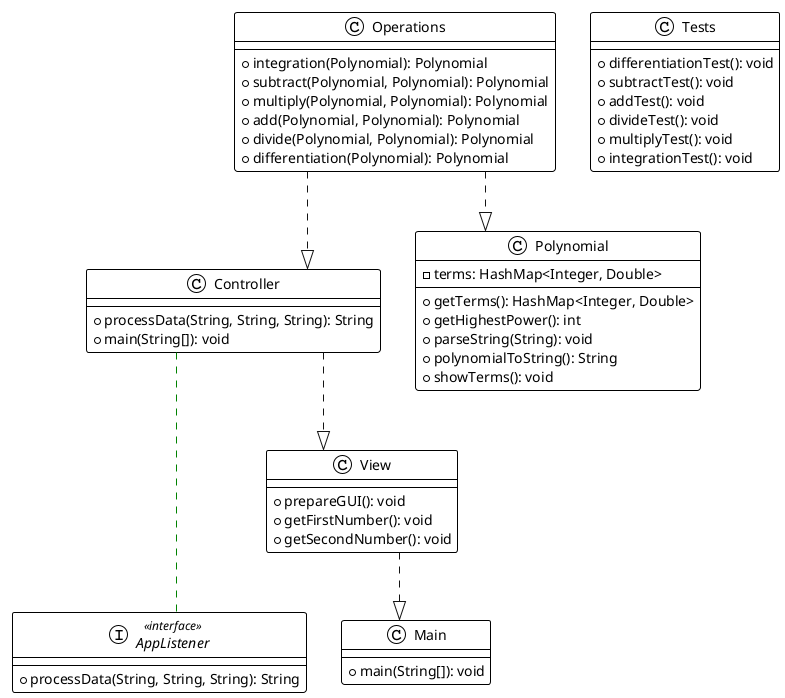 @startuml
!theme plain
top to bottom direction
skinparam linetype ortho

interface AppListener << interface >> {
  + processData(String, String, String): String
}
class Controller {
  + processData(String, String, String): String
  + main(String[]): void
}
class Main {
  + main(String[]): void
}
class Operations {
  + integration(Polynomial): Polynomial
  + subtract(Polynomial, Polynomial): Polynomial
  + multiply(Polynomial, Polynomial): Polynomial
  + add(Polynomial, Polynomial): Polynomial
  + divide(Polynomial, Polynomial): Polynomial
  + differentiation(Polynomial): Polynomial
}
class Polynomial {
  - terms: HashMap<Integer, Double>
  + getTerms(): HashMap<Integer, Double>
  + getHighestPower(): int
  + parseString(String): void
  + polynomialToString(): String
  + showTerms(): void
}
class Tests {
  + differentiationTest(): void
  + subtractTest(): void
  + addTest(): void
  + divideTest(): void
  + multiplyTest(): void
  + integrationTest(): void
}
class View {
 + prepareGUI(): void
 + getFirstNumber(): void
 + getSecondNumber(): void
}

Controller   -[#008200,dashed]-.  AppListener
Operations    -[#131313,dashed]-^ Polynomial
Operations    -[#131313,dashed]-^ Controller
Controller -[#131313,dashed]-^ View
View -[#131313,dashed]-^ Main

@enduml